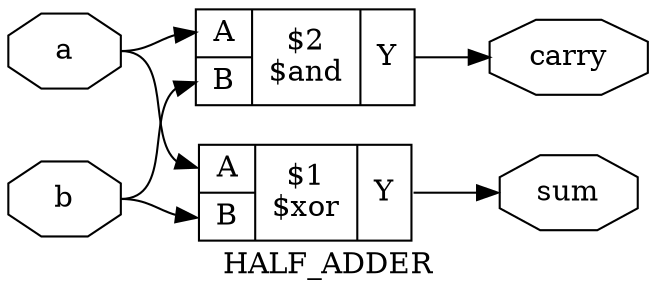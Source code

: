 digraph "HALF_ADDER" {
label="HALF_ADDER";
rankdir="LR";
remincross=true;
n1 [ shape=octagon, label="a", color="black", fontcolor="black"];
n2 [ shape=octagon, label="b", color="black", fontcolor="black"];
n3 [ shape=octagon, label="carry", color="black", fontcolor="black"];
n4 [ shape=octagon, label="sum", color="black", fontcolor="black"];
c8 [ shape=record, label="{{<p5> A|<p6> B}|$2\n$and|{<p7> Y}}",  ];
c9 [ shape=record, label="{{<p5> A|<p6> B}|$1\n$xor|{<p7> Y}}",  ];
n1:e -> c8:p5:w [color="black", fontcolor="black", label=""];
n1:e -> c9:p5:w [color="black", fontcolor="black", label=""];
n2:e -> c8:p6:w [color="black", fontcolor="black", label=""];
n2:e -> c9:p6:w [color="black", fontcolor="black", label=""];
c8:p7:e -> n3:w [color="black", fontcolor="black", label=""];
c9:p7:e -> n4:w [color="black", fontcolor="black", label=""];
}
